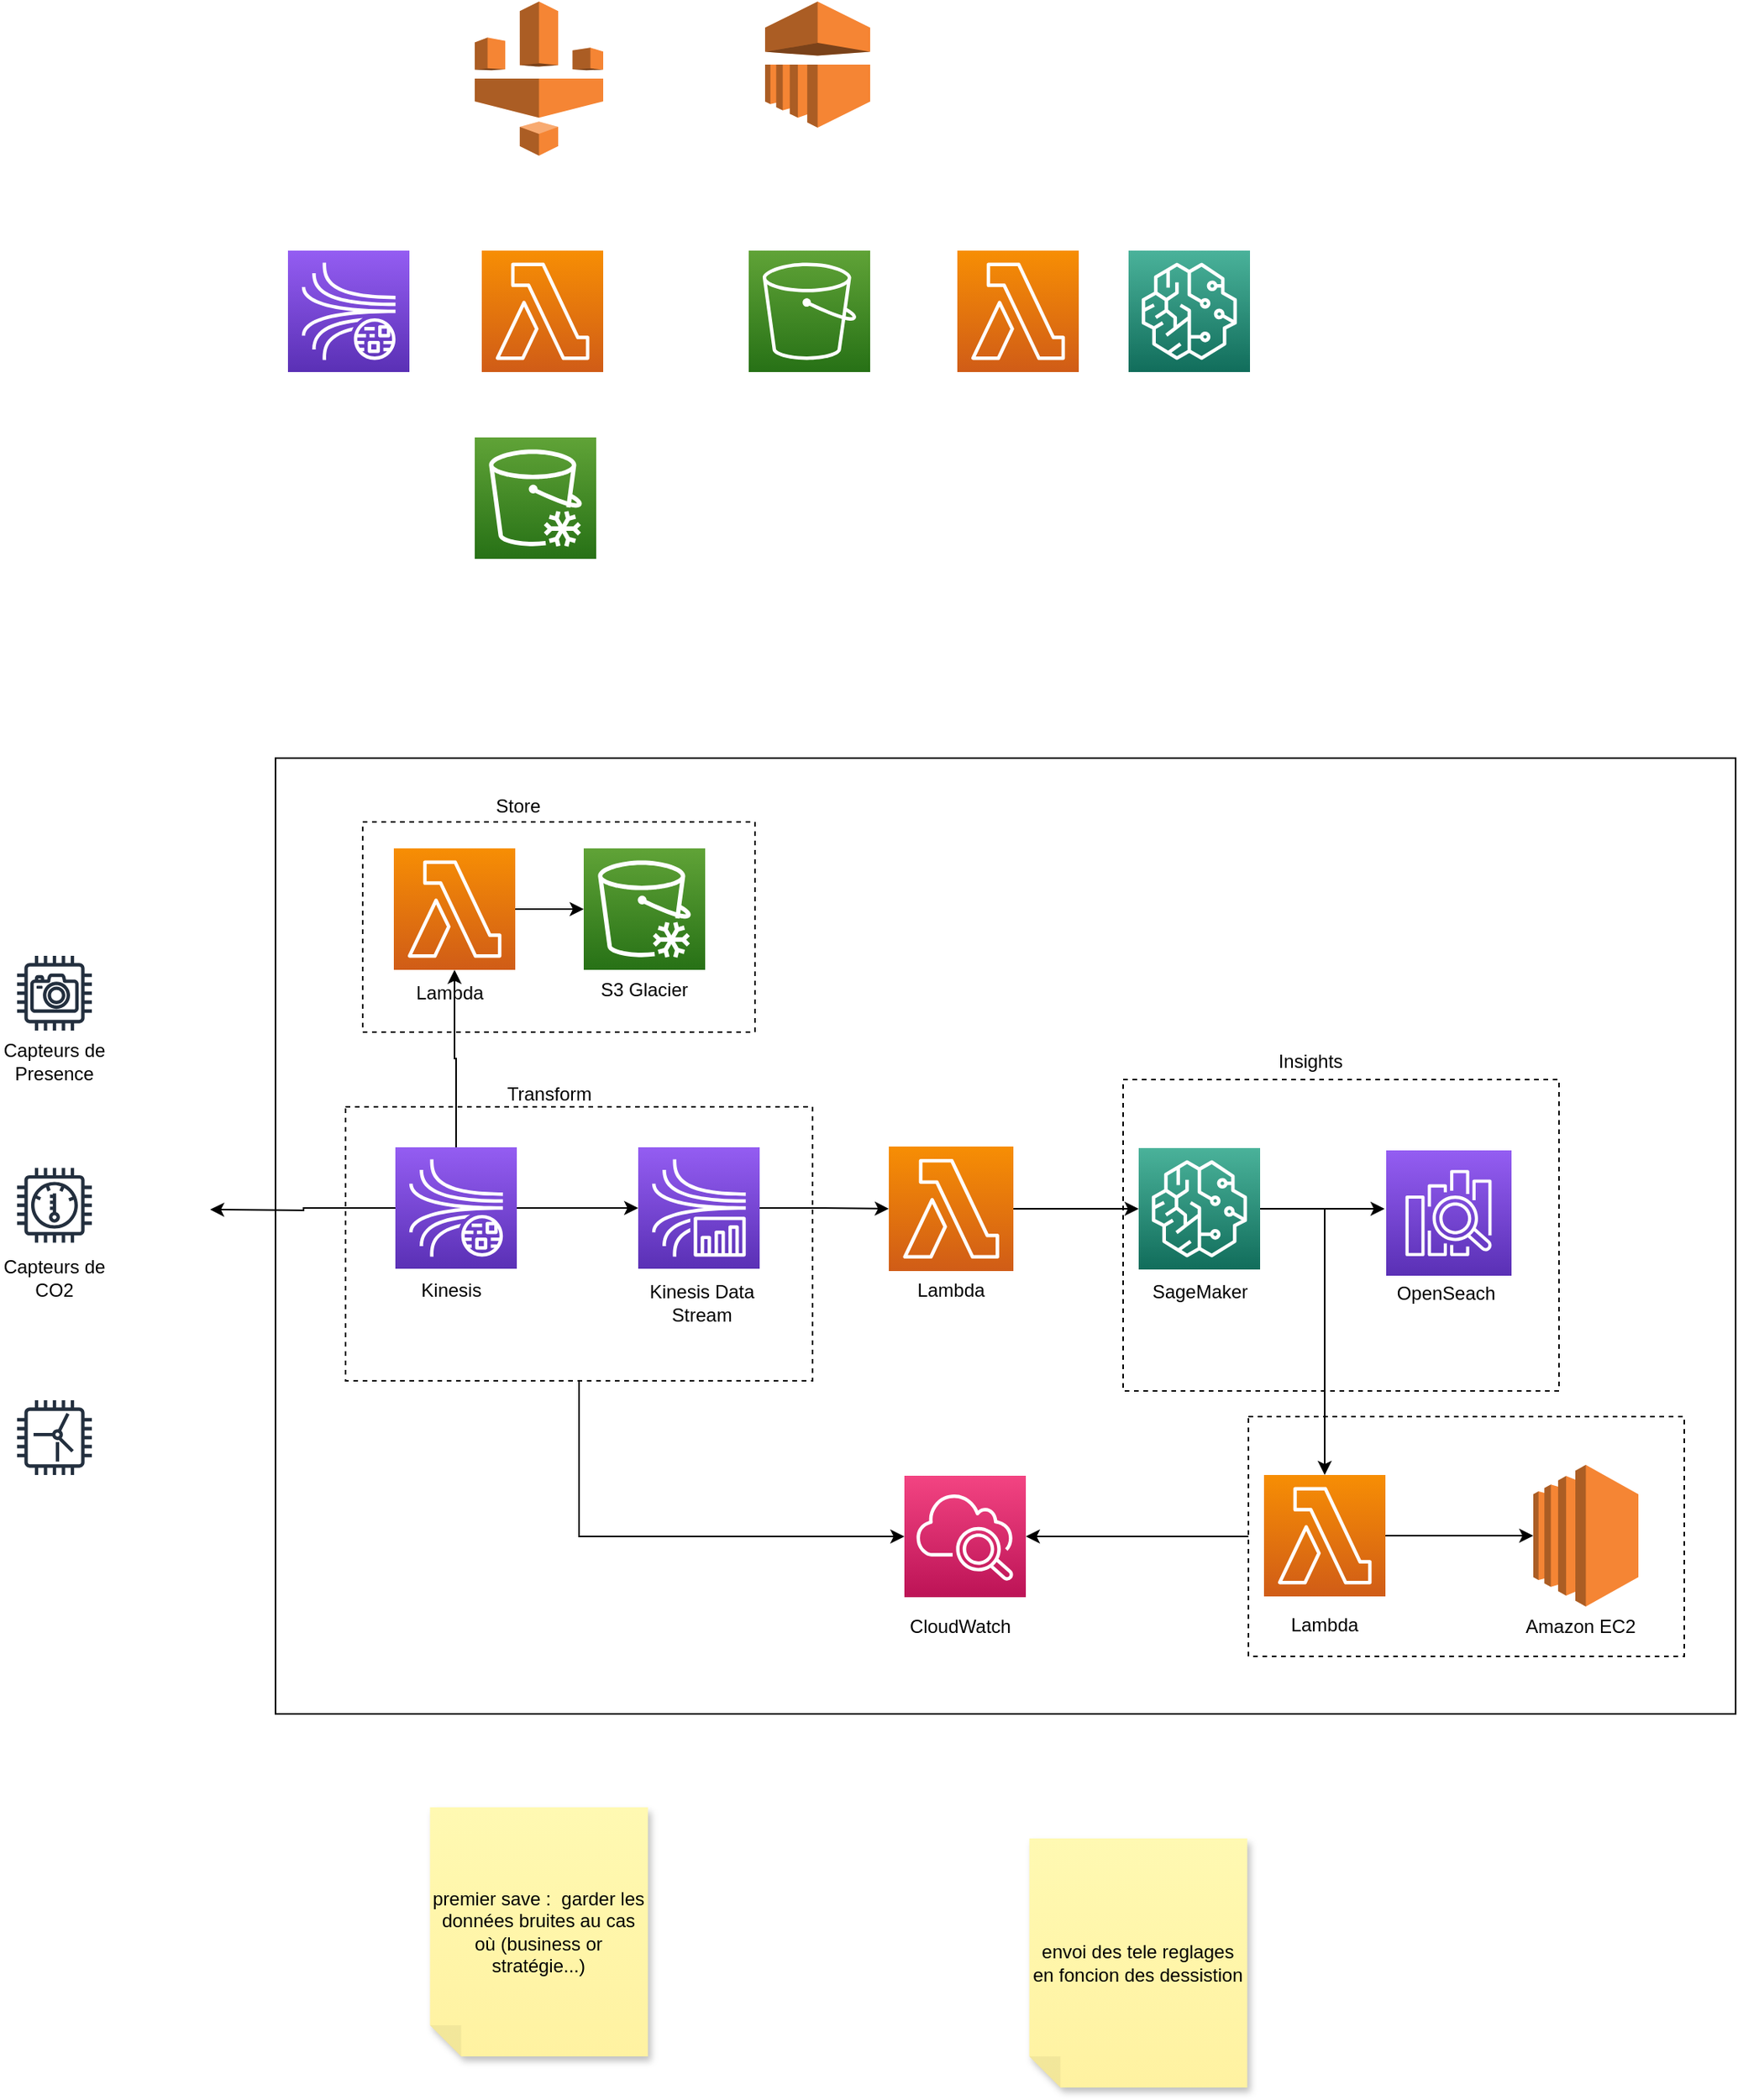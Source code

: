 <mxfile version="21.0.10" type="github">
  <diagram name="Page-1" id="v63S46q5yMBqqZmRK9G6">
    <mxGraphModel dx="1961" dy="671" grid="1" gridSize="10" guides="1" tooltips="1" connect="1" arrows="1" fold="1" page="1" pageScale="1" pageWidth="827" pageHeight="1169" math="0" shadow="0">
      <root>
        <mxCell id="0" />
        <mxCell id="1" parent="0" />
        <mxCell id="vw22RqHtb2KoScnF9Mjw-39" value="" style="rounded=0;whiteSpace=wrap;html=1;fillColor=none;" parent="1" vertex="1">
          <mxGeometry x="42" y="576" width="938" height="614" as="geometry" />
        </mxCell>
        <mxCell id="vw22RqHtb2KoScnF9Mjw-14" value="" style="rounded=0;whiteSpace=wrap;html=1;fillColor=none;dashed=1;" parent="1" vertex="1">
          <mxGeometry x="98" y="617" width="252" height="135" as="geometry" />
        </mxCell>
        <mxCell id="vw22RqHtb2KoScnF9Mjw-37" style="edgeStyle=orthogonalEdgeStyle;rounded=0;orthogonalLoop=1;jettySize=auto;html=1;exitX=0;exitY=0.5;exitDx=0;exitDy=0;" parent="1" source="vw22RqHtb2KoScnF9Mjw-25" target="vw22RqHtb2KoScnF9Mjw-29" edge="1">
          <mxGeometry relative="1" as="geometry">
            <mxPoint x="557" y="1076" as="targetPoint" />
          </mxGeometry>
        </mxCell>
        <mxCell id="vw22RqHtb2KoScnF9Mjw-25" value="" style="rounded=0;whiteSpace=wrap;html=1;fillColor=none;dashed=1;" parent="1" vertex="1">
          <mxGeometry x="667" y="999" width="280" height="154" as="geometry" />
        </mxCell>
        <mxCell id="vw22RqHtb2KoScnF9Mjw-13" value="" style="rounded=0;whiteSpace=wrap;html=1;fillColor=none;dashed=1;" parent="1" vertex="1">
          <mxGeometry x="586.5" y="782.5" width="280" height="200" as="geometry" />
        </mxCell>
        <mxCell id="vw22RqHtb2KoScnF9Mjw-36" style="edgeStyle=orthogonalEdgeStyle;rounded=0;orthogonalLoop=1;jettySize=auto;html=1;exitX=0.5;exitY=1;exitDx=0;exitDy=0;entryX=0;entryY=0.5;entryDx=0;entryDy=0;entryPerimeter=0;" parent="1" source="vw22RqHtb2KoScnF9Mjw-10" target="vw22RqHtb2KoScnF9Mjw-29" edge="1">
          <mxGeometry relative="1" as="geometry" />
        </mxCell>
        <mxCell id="vw22RqHtb2KoScnF9Mjw-10" value="" style="rounded=0;whiteSpace=wrap;html=1;fillColor=none;dashed=1;" parent="1" vertex="1">
          <mxGeometry x="87" y="800" width="300" height="176" as="geometry" />
        </mxCell>
        <mxCell id="0xS_EjlW5Ho_wa0NnR8M-2" value="" style="sketch=0;points=[[0,0,0],[0.25,0,0],[0.5,0,0],[0.75,0,0],[1,0,0],[0,1,0],[0.25,1,0],[0.5,1,0],[0.75,1,0],[1,1,0],[0,0.25,0],[0,0.5,0],[0,0.75,0],[1,0.25,0],[1,0.5,0],[1,0.75,0]];outlineConnect=0;fontColor=#232F3E;gradientColor=#60A337;gradientDirection=north;fillColor=#277116;strokeColor=#ffffff;dashed=0;verticalLabelPosition=bottom;verticalAlign=top;align=center;html=1;fontSize=12;fontStyle=0;aspect=fixed;shape=mxgraph.aws4.resourceIcon;resIcon=mxgraph.aws4.glacier;" parent="1" vertex="1">
          <mxGeometry x="240" y="634" width="78" height="78" as="geometry" />
        </mxCell>
        <mxCell id="vw22RqHtb2KoScnF9Mjw-20" style="edgeStyle=orthogonalEdgeStyle;rounded=0;orthogonalLoop=1;jettySize=auto;html=1;" parent="1" source="0xS_EjlW5Ho_wa0NnR8M-3" target="0xS_EjlW5Ho_wa0NnR8M-11" edge="1">
          <mxGeometry relative="1" as="geometry" />
        </mxCell>
        <mxCell id="vw22RqHtb2KoScnF9Mjw-40" style="edgeStyle=orthogonalEdgeStyle;rounded=0;orthogonalLoop=1;jettySize=auto;html=1;exitX=0.5;exitY=0;exitDx=0;exitDy=0;exitPerimeter=0;entryX=0.5;entryY=1;entryDx=0;entryDy=0;entryPerimeter=0;" parent="1" source="0xS_EjlW5Ho_wa0NnR8M-3" target="0xS_EjlW5Ho_wa0NnR8M-4" edge="1">
          <mxGeometry relative="1" as="geometry" />
        </mxCell>
        <mxCell id="vw22RqHtb2KoScnF9Mjw-42" style="edgeStyle=orthogonalEdgeStyle;rounded=0;orthogonalLoop=1;jettySize=auto;html=1;exitX=0;exitY=0.5;exitDx=0;exitDy=0;exitPerimeter=0;" parent="1" source="0xS_EjlW5Ho_wa0NnR8M-3" edge="1">
          <mxGeometry relative="1" as="geometry">
            <mxPoint y="866" as="targetPoint" />
          </mxGeometry>
        </mxCell>
        <mxCell id="0xS_EjlW5Ho_wa0NnR8M-3" value="" style="sketch=0;points=[[0,0,0],[0.25,0,0],[0.5,0,0],[0.75,0,0],[1,0,0],[0,1,0],[0.25,1,0],[0.5,1,0],[0.75,1,0],[1,1,0],[0,0.25,0],[0,0.5,0],[0,0.75,0],[1,0.25,0],[1,0.5,0],[1,0.75,0]];outlineConnect=0;fontColor=#232F3E;gradientColor=#945DF2;gradientDirection=north;fillColor=#5A30B5;strokeColor=#ffffff;dashed=0;verticalLabelPosition=bottom;verticalAlign=top;align=center;html=1;fontSize=12;fontStyle=0;aspect=fixed;shape=mxgraph.aws4.resourceIcon;resIcon=mxgraph.aws4.kinesis_data_streams;" parent="1" vertex="1">
          <mxGeometry x="119" y="826" width="78" height="78" as="geometry" />
        </mxCell>
        <mxCell id="vw22RqHtb2KoScnF9Mjw-41" style="edgeStyle=orthogonalEdgeStyle;rounded=0;orthogonalLoop=1;jettySize=auto;html=1;exitX=1;exitY=0.5;exitDx=0;exitDy=0;exitPerimeter=0;entryX=0;entryY=0.5;entryDx=0;entryDy=0;entryPerimeter=0;" parent="1" source="0xS_EjlW5Ho_wa0NnR8M-4" target="0xS_EjlW5Ho_wa0NnR8M-2" edge="1">
          <mxGeometry relative="1" as="geometry" />
        </mxCell>
        <mxCell id="0xS_EjlW5Ho_wa0NnR8M-4" value="" style="sketch=0;points=[[0,0,0],[0.25,0,0],[0.5,0,0],[0.75,0,0],[1,0,0],[0,1,0],[0.25,1,0],[0.5,1,0],[0.75,1,0],[1,1,0],[0,0.25,0],[0,0.5,0],[0,0.75,0],[1,0.25,0],[1,0.5,0],[1,0.75,0]];outlineConnect=0;fontColor=#232F3E;gradientColor=#F78E04;gradientDirection=north;fillColor=#D05C17;strokeColor=#ffffff;dashed=0;verticalLabelPosition=bottom;verticalAlign=top;align=center;html=1;fontSize=12;fontStyle=0;aspect=fixed;shape=mxgraph.aws4.resourceIcon;resIcon=mxgraph.aws4.lambda;" parent="1" vertex="1">
          <mxGeometry x="118" y="634" width="78" height="78" as="geometry" />
        </mxCell>
        <mxCell id="vw22RqHtb2KoScnF9Mjw-24" style="edgeStyle=orthogonalEdgeStyle;rounded=0;orthogonalLoop=1;jettySize=auto;html=1;exitX=1;exitY=0.5;exitDx=0;exitDy=0;exitPerimeter=0;" parent="1" source="0xS_EjlW5Ho_wa0NnR8M-9" target="vw22RqHtb2KoScnF9Mjw-3" edge="1">
          <mxGeometry relative="1" as="geometry" />
        </mxCell>
        <mxCell id="vw22RqHtb2KoScnF9Mjw-35" style="edgeStyle=orthogonalEdgeStyle;rounded=0;orthogonalLoop=1;jettySize=auto;html=1;exitX=1;exitY=0.5;exitDx=0;exitDy=0;exitPerimeter=0;entryX=0.5;entryY=0;entryDx=0;entryDy=0;entryPerimeter=0;" parent="1" source="0xS_EjlW5Ho_wa0NnR8M-9" target="vw22RqHtb2KoScnF9Mjw-8" edge="1">
          <mxGeometry relative="1" as="geometry" />
        </mxCell>
        <mxCell id="0xS_EjlW5Ho_wa0NnR8M-9" value="" style="sketch=0;points=[[0,0,0],[0.25,0,0],[0.5,0,0],[0.75,0,0],[1,0,0],[0,1,0],[0.25,1,0],[0.5,1,0],[0.75,1,0],[1,1,0],[0,0.25,0],[0,0.5,0],[0,0.75,0],[1,0.25,0],[1,0.5,0],[1,0.75,0]];outlineConnect=0;fontColor=#232F3E;gradientColor=#4AB29A;gradientDirection=north;fillColor=#116D5B;strokeColor=#ffffff;dashed=0;verticalLabelPosition=bottom;verticalAlign=top;align=center;html=1;fontSize=12;fontStyle=0;aspect=fixed;shape=mxgraph.aws4.resourceIcon;resIcon=mxgraph.aws4.sagemaker;" parent="1" vertex="1">
          <mxGeometry x="596.5" y="826.5" width="78" height="78" as="geometry" />
        </mxCell>
        <mxCell id="vw22RqHtb2KoScnF9Mjw-23" style="edgeStyle=orthogonalEdgeStyle;rounded=0;orthogonalLoop=1;jettySize=auto;html=1;exitX=1;exitY=0.5;exitDx=0;exitDy=0;exitPerimeter=0;entryX=0;entryY=0.5;entryDx=0;entryDy=0;entryPerimeter=0;" parent="1" source="0xS_EjlW5Ho_wa0NnR8M-10" target="0xS_EjlW5Ho_wa0NnR8M-9" edge="1">
          <mxGeometry relative="1" as="geometry" />
        </mxCell>
        <mxCell id="0xS_EjlW5Ho_wa0NnR8M-10" value="" style="sketch=0;points=[[0,0,0],[0.25,0,0],[0.5,0,0],[0.75,0,0],[1,0,0],[0,1,0],[0.25,1,0],[0.5,1,0],[0.75,1,0],[1,1,0],[0,0.25,0],[0,0.5,0],[0,0.75,0],[1,0.25,0],[1,0.5,0],[1,0.75,0]];outlineConnect=0;fontColor=#232F3E;gradientColor=#F78E04;gradientDirection=north;fillColor=#D05C17;strokeColor=#ffffff;dashed=0;verticalLabelPosition=bottom;verticalAlign=top;align=center;html=1;fontSize=12;fontStyle=0;aspect=fixed;shape=mxgraph.aws4.resourceIcon;resIcon=mxgraph.aws4.lambda;" parent="1" vertex="1">
          <mxGeometry x="436" y="825.5" width="80" height="80" as="geometry" />
        </mxCell>
        <mxCell id="vw22RqHtb2KoScnF9Mjw-21" style="edgeStyle=orthogonalEdgeStyle;rounded=0;orthogonalLoop=1;jettySize=auto;html=1;exitX=1;exitY=0.5;exitDx=0;exitDy=0;exitPerimeter=0;entryX=0;entryY=0.5;entryDx=0;entryDy=0;entryPerimeter=0;" parent="1" source="0xS_EjlW5Ho_wa0NnR8M-11" target="0xS_EjlW5Ho_wa0NnR8M-10" edge="1">
          <mxGeometry relative="1" as="geometry" />
        </mxCell>
        <mxCell id="0xS_EjlW5Ho_wa0NnR8M-11" value="" style="sketch=0;points=[[0,0,0],[0.25,0,0],[0.5,0,0],[0.75,0,0],[1,0,0],[0,1,0],[0.25,1,0],[0.5,1,0],[0.75,1,0],[1,1,0],[0,0.25,0],[0,0.5,0],[0,0.75,0],[1,0.25,0],[1,0.5,0],[1,0.75,0]];outlineConnect=0;fontColor=#232F3E;gradientColor=#945DF2;gradientDirection=north;fillColor=#5A30B5;strokeColor=#ffffff;dashed=0;verticalLabelPosition=bottom;verticalAlign=top;align=center;html=1;fontSize=12;fontStyle=0;aspect=fixed;shape=mxgraph.aws4.resourceIcon;resIcon=mxgraph.aws4.kinesis_data_analytics;" parent="1" vertex="1">
          <mxGeometry x="275" y="826" width="78" height="78" as="geometry" />
        </mxCell>
        <mxCell id="0xS_EjlW5Ho_wa0NnR8M-12" value="" style="sketch=0;points=[[0,0,0],[0.25,0,0],[0.5,0,0],[0.75,0,0],[1,0,0],[0,1,0],[0.25,1,0],[0.5,1,0],[0.75,1,0],[1,1,0],[0,0.25,0],[0,0.5,0],[0,0.75,0],[1,0.25,0],[1,0.5,0],[1,0.75,0]];outlineConnect=0;fontColor=#232F3E;gradientColor=#60A337;gradientDirection=north;fillColor=#277116;strokeColor=#ffffff;dashed=0;verticalLabelPosition=bottom;verticalAlign=top;align=center;html=1;fontSize=12;fontStyle=0;aspect=fixed;shape=mxgraph.aws4.resourceIcon;resIcon=mxgraph.aws4.s3;" parent="1" vertex="1">
          <mxGeometry x="346" y="250" width="78" height="78" as="geometry" />
        </mxCell>
        <mxCell id="0xS_EjlW5Ho_wa0NnR8M-13" value="" style="sketch=0;points=[[0,0,0],[0.25,0,0],[0.5,0,0],[0.75,0,0],[1,0,0],[0,1,0],[0.25,1,0],[0.5,1,0],[0.75,1,0],[1,1,0],[0,0.25,0],[0,0.5,0],[0,0.75,0],[1,0.25,0],[1,0.5,0],[1,0.75,0]];outlineConnect=0;fontColor=#232F3E;gradientColor=#60A337;gradientDirection=north;fillColor=#277116;strokeColor=#ffffff;dashed=0;verticalLabelPosition=bottom;verticalAlign=top;align=center;html=1;fontSize=12;fontStyle=0;aspect=fixed;shape=mxgraph.aws4.resourceIcon;resIcon=mxgraph.aws4.glacier;" parent="1" vertex="1">
          <mxGeometry x="170" y="370" width="78" height="78" as="geometry" />
        </mxCell>
        <mxCell id="0xS_EjlW5Ho_wa0NnR8M-14" value="" style="sketch=0;points=[[0,0,0],[0.25,0,0],[0.5,0,0],[0.75,0,0],[1,0,0],[0,1,0],[0.25,1,0],[0.5,1,0],[0.75,1,0],[1,1,0],[0,0.25,0],[0,0.5,0],[0,0.75,0],[1,0.25,0],[1,0.5,0],[1,0.75,0]];outlineConnect=0;fontColor=#232F3E;gradientColor=#945DF2;gradientDirection=north;fillColor=#5A30B5;strokeColor=#ffffff;dashed=0;verticalLabelPosition=bottom;verticalAlign=top;align=center;html=1;fontSize=12;fontStyle=0;aspect=fixed;shape=mxgraph.aws4.resourceIcon;resIcon=mxgraph.aws4.kinesis_data_streams;" parent="1" vertex="1">
          <mxGeometry x="50" y="250" width="78" height="78" as="geometry" />
        </mxCell>
        <mxCell id="0xS_EjlW5Ho_wa0NnR8M-15" value="" style="sketch=0;points=[[0,0,0],[0.25,0,0],[0.5,0,0],[0.75,0,0],[1,0,0],[0,1,0],[0.25,1,0],[0.5,1,0],[0.75,1,0],[1,1,0],[0,0.25,0],[0,0.5,0],[0,0.75,0],[1,0.25,0],[1,0.5,0],[1,0.75,0]];outlineConnect=0;fontColor=#232F3E;gradientColor=#F78E04;gradientDirection=north;fillColor=#D05C17;strokeColor=#ffffff;dashed=0;verticalLabelPosition=bottom;verticalAlign=top;align=center;html=1;fontSize=12;fontStyle=0;aspect=fixed;shape=mxgraph.aws4.resourceIcon;resIcon=mxgraph.aws4.lambda;" parent="1" vertex="1">
          <mxGeometry x="174.5" y="250" width="78" height="78" as="geometry" />
        </mxCell>
        <mxCell id="0xS_EjlW5Ho_wa0NnR8M-16" value="" style="outlineConnect=0;dashed=0;verticalLabelPosition=bottom;verticalAlign=top;align=center;html=1;shape=mxgraph.aws3.glue;fillColor=#F58534;gradientColor=none;" parent="1" vertex="1">
          <mxGeometry x="170" y="90" width="82.5" height="99" as="geometry" />
        </mxCell>
        <mxCell id="0xS_EjlW5Ho_wa0NnR8M-17" value="" style="outlineConnect=0;dashed=0;verticalLabelPosition=bottom;verticalAlign=top;align=center;html=1;shape=mxgraph.aws3.emr;fillColor=#F58534;gradientColor=none;" parent="1" vertex="1">
          <mxGeometry x="356.5" y="90" width="67.5" height="81" as="geometry" />
        </mxCell>
        <mxCell id="0xS_EjlW5Ho_wa0NnR8M-18" value="" style="sketch=0;points=[[0,0,0],[0.25,0,0],[0.5,0,0],[0.75,0,0],[1,0,0],[0,1,0],[0.25,1,0],[0.5,1,0],[0.75,1,0],[1,1,0],[0,0.25,0],[0,0.5,0],[0,0.75,0],[1,0.25,0],[1,0.5,0],[1,0.75,0]];outlineConnect=0;fontColor=#232F3E;gradientColor=#4AB29A;gradientDirection=north;fillColor=#116D5B;strokeColor=#ffffff;dashed=0;verticalLabelPosition=bottom;verticalAlign=top;align=center;html=1;fontSize=12;fontStyle=0;aspect=fixed;shape=mxgraph.aws4.resourceIcon;resIcon=mxgraph.aws4.sagemaker;" parent="1" vertex="1">
          <mxGeometry x="590" y="250" width="78" height="78" as="geometry" />
        </mxCell>
        <mxCell id="0xS_EjlW5Ho_wa0NnR8M-19" value="" style="sketch=0;points=[[0,0,0],[0.25,0,0],[0.5,0,0],[0.75,0,0],[1,0,0],[0,1,0],[0.25,1,0],[0.5,1,0],[0.75,1,0],[1,1,0],[0,0.25,0],[0,0.5,0],[0,0.75,0],[1,0.25,0],[1,0.5,0],[1,0.75,0]];outlineConnect=0;fontColor=#232F3E;gradientColor=#F78E04;gradientDirection=north;fillColor=#D05C17;strokeColor=#ffffff;dashed=0;verticalLabelPosition=bottom;verticalAlign=top;align=center;html=1;fontSize=12;fontStyle=0;aspect=fixed;shape=mxgraph.aws4.resourceIcon;resIcon=mxgraph.aws4.lambda;" parent="1" vertex="1">
          <mxGeometry x="480" y="250" width="78" height="78" as="geometry" />
        </mxCell>
        <mxCell id="vw22RqHtb2KoScnF9Mjw-1" value="premier save :&amp;nbsp; garder les données bruites au cas où (business or stratégie...)&lt;br&gt;" style="shape=note;whiteSpace=wrap;html=1;backgroundOutline=1;fontColor=#000000;darkOpacity=0.05;fillColor=#FFF9B2;strokeColor=none;fillStyle=solid;direction=west;gradientDirection=north;gradientColor=#FFF2A1;shadow=1;size=20;pointerEvents=1;" parent="1" vertex="1">
          <mxGeometry x="141.25" y="1250" width="140" height="160" as="geometry" />
        </mxCell>
        <mxCell id="vw22RqHtb2KoScnF9Mjw-3" value="Amazon Elasticsearch Service" style="sketch=0;outlineConnect=0;strokeColor=#FFFFFF;fillColor=#5A30B5;dashed=0;verticalLabelPosition=middle;verticalAlign=bottom;align=center;html=1;whiteSpace=wrap;fontSize=10;fontStyle=1;spacing=3;shape=mxgraph.aws4.productIcon;prIcon=mxgraph.aws4.elasticsearch_service;gradientColor=#945DF2;gradientDirection=north;fontColor=none;noLabel=1;" parent="1" vertex="1">
          <mxGeometry x="754.5" y="827" width="82.5" height="77" as="geometry" />
        </mxCell>
        <mxCell id="vw22RqHtb2KoScnF9Mjw-5" value="" style="outlineConnect=0;dashed=0;verticalLabelPosition=bottom;verticalAlign=top;align=center;html=1;shape=mxgraph.aws3.ec2;fillColor=#F58534;gradientColor=none;" parent="1" vertex="1">
          <mxGeometry x="850" y="1030" width="67.5" height="91" as="geometry" />
        </mxCell>
        <mxCell id="vw22RqHtb2KoScnF9Mjw-6" value="envoi des tele reglages en foncion des dessistion" style="shape=note;whiteSpace=wrap;html=1;backgroundOutline=1;fontColor=#000000;darkOpacity=0.05;fillColor=#FFF9B2;strokeColor=none;fillStyle=solid;direction=west;gradientDirection=north;gradientColor=#FFF2A1;shadow=1;size=20;pointerEvents=1;" parent="1" vertex="1">
          <mxGeometry x="526.25" y="1270" width="140" height="160" as="geometry" />
        </mxCell>
        <mxCell id="vw22RqHtb2KoScnF9Mjw-27" style="edgeStyle=orthogonalEdgeStyle;rounded=0;orthogonalLoop=1;jettySize=auto;html=1;exitX=1;exitY=0.5;exitDx=0;exitDy=0;exitPerimeter=0;" parent="1" source="vw22RqHtb2KoScnF9Mjw-8" target="vw22RqHtb2KoScnF9Mjw-5" edge="1">
          <mxGeometry relative="1" as="geometry" />
        </mxCell>
        <mxCell id="vw22RqHtb2KoScnF9Mjw-8" value="" style="sketch=0;points=[[0,0,0],[0.25,0,0],[0.5,0,0],[0.75,0,0],[1,0,0],[0,1,0],[0.25,1,0],[0.5,1,0],[0.75,1,0],[1,1,0],[0,0.25,0],[0,0.5,0],[0,0.75,0],[1,0.25,0],[1,0.5,0],[1,0.75,0]];outlineConnect=0;fontColor=#232F3E;gradientColor=#F78E04;gradientDirection=north;fillColor=#D05C17;strokeColor=#ffffff;dashed=0;verticalLabelPosition=bottom;verticalAlign=top;align=center;html=1;fontSize=12;fontStyle=0;aspect=fixed;shape=mxgraph.aws4.resourceIcon;resIcon=mxgraph.aws4.lambda;" parent="1" vertex="1">
          <mxGeometry x="677" y="1036.5" width="78" height="78" as="geometry" />
        </mxCell>
        <mxCell id="vw22RqHtb2KoScnF9Mjw-11" value="Transform" style="text;html=1;strokeColor=none;fillColor=none;align=center;verticalAlign=middle;whiteSpace=wrap;rounded=0;" parent="1" vertex="1">
          <mxGeometry x="188" y="770" width="60" height="44" as="geometry" />
        </mxCell>
        <mxCell id="vw22RqHtb2KoScnF9Mjw-12" value="Insights" style="text;html=1;strokeColor=none;fillColor=none;align=center;verticalAlign=middle;whiteSpace=wrap;rounded=0;" parent="1" vertex="1">
          <mxGeometry x="676.5" y="760" width="60" height="22.5" as="geometry" />
        </mxCell>
        <mxCell id="vw22RqHtb2KoScnF9Mjw-15" value="Store" style="text;html=1;strokeColor=none;fillColor=none;align=center;verticalAlign=middle;whiteSpace=wrap;rounded=0;" parent="1" vertex="1">
          <mxGeometry x="168" y="585" width="60" height="44" as="geometry" />
        </mxCell>
        <mxCell id="vw22RqHtb2KoScnF9Mjw-29" value="" style="sketch=0;points=[[0,0,0],[0.25,0,0],[0.5,0,0],[0.75,0,0],[1,0,0],[0,1,0],[0.25,1,0],[0.5,1,0],[0.75,1,0],[1,1,0],[0,0.25,0],[0,0.5,0],[0,0.75,0],[1,0.25,0],[1,0.5,0],[1,0.75,0]];points=[[0,0,0],[0.25,0,0],[0.5,0,0],[0.75,0,0],[1,0,0],[0,1,0],[0.25,1,0],[0.5,1,0],[0.75,1,0],[1,1,0],[0,0.25,0],[0,0.5,0],[0,0.75,0],[1,0.25,0],[1,0.5,0],[1,0.75,0]];outlineConnect=0;fontColor=#232F3E;gradientColor=#F34482;gradientDirection=north;fillColor=#BC1356;strokeColor=#ffffff;dashed=0;verticalLabelPosition=bottom;verticalAlign=top;align=center;html=1;fontSize=12;fontStyle=0;aspect=fixed;shape=mxgraph.aws4.resourceIcon;resIcon=mxgraph.aws4.cloudwatch_2;" parent="1" vertex="1">
          <mxGeometry x="446" y="1037" width="78" height="78" as="geometry" />
        </mxCell>
        <mxCell id="esFvUMw4x8bWNT_ROYQ_-1" value="SageMaker" style="text;html=1;strokeColor=none;fillColor=none;align=center;verticalAlign=middle;whiteSpace=wrap;rounded=0;" vertex="1" parent="1">
          <mxGeometry x="605.5" y="908" width="60" height="22.5" as="geometry" />
        </mxCell>
        <mxCell id="esFvUMw4x8bWNT_ROYQ_-2" value="OpenSeach" style="text;html=1;strokeColor=none;fillColor=none;align=center;verticalAlign=middle;whiteSpace=wrap;rounded=0;" vertex="1" parent="1">
          <mxGeometry x="763.75" y="909" width="60" height="22.5" as="geometry" />
        </mxCell>
        <mxCell id="esFvUMw4x8bWNT_ROYQ_-3" value="Lambda" style="text;html=1;strokeColor=none;fillColor=none;align=center;verticalAlign=middle;whiteSpace=wrap;rounded=0;" vertex="1" parent="1">
          <mxGeometry x="686" y="1122" width="60" height="22.5" as="geometry" />
        </mxCell>
        <mxCell id="esFvUMw4x8bWNT_ROYQ_-4" value="Amazon EC2" style="text;html=1;strokeColor=none;fillColor=none;align=center;verticalAlign=middle;whiteSpace=wrap;rounded=0;" vertex="1" parent="1">
          <mxGeometry x="840.25" y="1123" width="80.75" height="22.5" as="geometry" />
        </mxCell>
        <mxCell id="esFvUMw4x8bWNT_ROYQ_-6" value="Lambda" style="text;html=1;strokeColor=none;fillColor=none;align=center;verticalAlign=middle;whiteSpace=wrap;rounded=0;" vertex="1" parent="1">
          <mxGeometry x="446" y="907" width="60" height="22.5" as="geometry" />
        </mxCell>
        <mxCell id="esFvUMw4x8bWNT_ROYQ_-7" value="CloudWatch" style="text;html=1;strokeColor=none;fillColor=none;align=center;verticalAlign=middle;whiteSpace=wrap;rounded=0;" vertex="1" parent="1">
          <mxGeometry x="452" y="1123" width="60" height="22.5" as="geometry" />
        </mxCell>
        <mxCell id="esFvUMw4x8bWNT_ROYQ_-8" value="Kinesis Data Stream" style="text;html=1;strokeColor=none;fillColor=none;align=center;verticalAlign=middle;whiteSpace=wrap;rounded=0;" vertex="1" parent="1">
          <mxGeometry x="281.25" y="915" width="70" height="22.5" as="geometry" />
        </mxCell>
        <mxCell id="esFvUMw4x8bWNT_ROYQ_-9" value="Kinesis" style="text;html=1;strokeColor=none;fillColor=none;align=center;verticalAlign=middle;whiteSpace=wrap;rounded=0;" vertex="1" parent="1">
          <mxGeometry x="125" y="907" width="60" height="22.5" as="geometry" />
        </mxCell>
        <mxCell id="esFvUMw4x8bWNT_ROYQ_-10" value="S3 Glacier" style="text;html=1;strokeColor=none;fillColor=none;align=center;verticalAlign=middle;whiteSpace=wrap;rounded=0;" vertex="1" parent="1">
          <mxGeometry x="249" y="714" width="60" height="22.5" as="geometry" />
        </mxCell>
        <mxCell id="esFvUMw4x8bWNT_ROYQ_-11" value="Lambda" style="text;html=1;strokeColor=none;fillColor=none;align=center;verticalAlign=middle;whiteSpace=wrap;rounded=0;" vertex="1" parent="1">
          <mxGeometry x="124" y="716" width="60" height="22.5" as="geometry" />
        </mxCell>
        <mxCell id="esFvUMw4x8bWNT_ROYQ_-13" value="Camera" style="sketch=0;outlineConnect=0;fontColor=none;gradientColor=none;strokeColor=#232F3E;fillColor=#ffffff;dashed=0;verticalLabelPosition=bottom;verticalAlign=top;align=center;html=1;fontSize=12;fontStyle=0;aspect=fixed;shape=mxgraph.aws4.resourceIcon;resIcon=mxgraph.aws4.camera;noLabel=1;" vertex="1" parent="1">
          <mxGeometry x="-130" y="697" width="60" height="60" as="geometry" />
        </mxCell>
        <mxCell id="esFvUMw4x8bWNT_ROYQ_-15" value="Thermostat" style="sketch=0;outlineConnect=0;fontColor=none;gradientColor=none;strokeColor=#232F3E;fillColor=#ffffff;dashed=0;verticalLabelPosition=bottom;verticalAlign=top;align=center;html=1;fontSize=12;fontStyle=0;aspect=fixed;shape=mxgraph.aws4.resourceIcon;resIcon=mxgraph.aws4.thermostat;noLabel=1;" vertex="1" parent="1">
          <mxGeometry x="-130" y="833.25" width="60" height="60" as="geometry" />
        </mxCell>
        <mxCell id="esFvUMw4x8bWNT_ROYQ_-16" value="Windfarm" style="sketch=0;outlineConnect=0;fontColor=none;gradientColor=none;strokeColor=#232F3E;fillColor=#ffffff;dashed=0;verticalLabelPosition=bottom;verticalAlign=top;align=center;html=1;fontSize=12;fontStyle=0;aspect=fixed;shape=mxgraph.aws4.resourceIcon;resIcon=mxgraph.aws4.windfarm;noLabel=1;" vertex="1" parent="1">
          <mxGeometry x="-130" y="982.5" width="60" height="60" as="geometry" />
        </mxCell>
        <mxCell id="esFvUMw4x8bWNT_ROYQ_-17" value="Capteurs de Presence" style="text;html=1;strokeColor=none;fillColor=none;align=center;verticalAlign=middle;whiteSpace=wrap;rounded=0;" vertex="1" parent="1">
          <mxGeometry x="-135" y="749.25" width="70" height="44" as="geometry" />
        </mxCell>
        <mxCell id="esFvUMw4x8bWNT_ROYQ_-18" value="Capteurs de CO2" style="text;html=1;strokeColor=none;fillColor=none;align=center;verticalAlign=middle;whiteSpace=wrap;rounded=0;" vertex="1" parent="1">
          <mxGeometry x="-135" y="887.5" width="70" height="44" as="geometry" />
        </mxCell>
      </root>
    </mxGraphModel>
  </diagram>
</mxfile>
